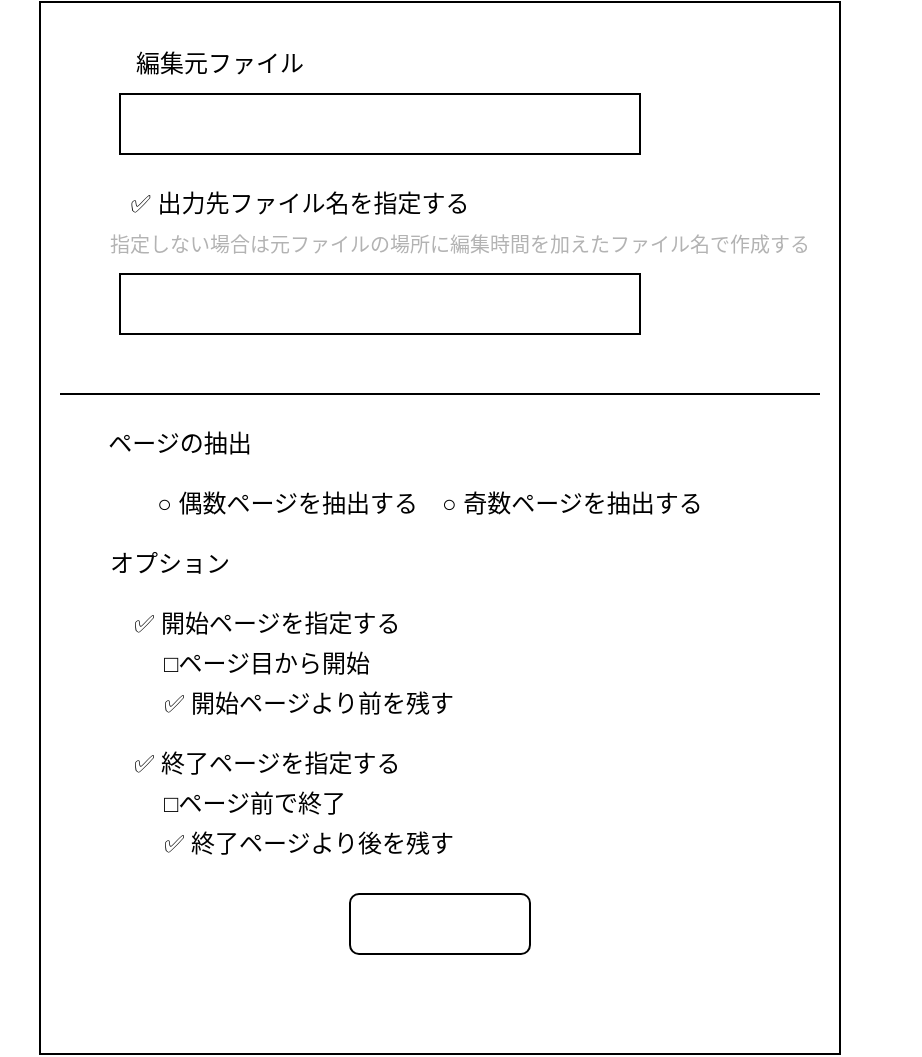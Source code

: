 <mxfile>
    <diagram id="GOMjZC-umIdH6OiZ7hCN" name="ページ1">
        <mxGraphModel dx="445" dy="1080" grid="1" gridSize="10" guides="1" tooltips="1" connect="1" arrows="1" fold="1" page="1" pageScale="1" pageWidth="1169" pageHeight="827" math="0" shadow="0">
            <root>
                <mxCell id="0"/>
                <mxCell id="1" parent="0"/>
                <mxCell id="2" value="" style="rounded=0;whiteSpace=wrap;html=1;fillColor=none;" vertex="1" parent="1">
                    <mxGeometry x="400" y="214" width="400" height="526" as="geometry"/>
                </mxCell>
                <mxCell id="3" value="" style="rounded=0;whiteSpace=wrap;html=1;fillColor=none;" vertex="1" parent="1">
                    <mxGeometry x="440" y="260" width="260" height="30" as="geometry"/>
                </mxCell>
                <mxCell id="4" value="" style="rounded=0;whiteSpace=wrap;html=1;fillColor=none;" vertex="1" parent="1">
                    <mxGeometry x="440" y="350" width="260" height="30" as="geometry"/>
                </mxCell>
                <mxCell id="5" value="編集元ファイル" style="text;html=1;strokeColor=none;fillColor=none;align=center;verticalAlign=middle;whiteSpace=wrap;rounded=0;" vertex="1" parent="1">
                    <mxGeometry x="430" y="230" width="120" height="30" as="geometry"/>
                </mxCell>
                <mxCell id="6" value="✅ 出力先ファイル名を指定する" style="text;html=1;strokeColor=none;fillColor=none;align=center;verticalAlign=middle;whiteSpace=wrap;rounded=0;" vertex="1" parent="1">
                    <mxGeometry x="420" y="300" width="220" height="30" as="geometry"/>
                </mxCell>
                <mxCell id="7" value="○ 偶数ページを抽出する　○ 奇数ページを抽出する" style="text;html=1;strokeColor=none;fillColor=none;align=center;verticalAlign=middle;whiteSpace=wrap;rounded=0;" vertex="1" parent="1">
                    <mxGeometry x="420" y="450" width="350" height="30" as="geometry"/>
                </mxCell>
                <mxCell id="8" value="" style="endArrow=none;html=1;" edge="1" parent="1">
                    <mxGeometry width="50" height="50" relative="1" as="geometry">
                        <mxPoint x="410" y="410" as="sourcePoint"/>
                        <mxPoint x="790" y="410" as="targetPoint"/>
                    </mxGeometry>
                </mxCell>
                <mxCell id="9" value="オプション" style="text;html=1;strokeColor=none;fillColor=none;align=center;verticalAlign=middle;whiteSpace=wrap;rounded=0;" vertex="1" parent="1">
                    <mxGeometry x="420" y="480" width="90" height="30" as="geometry"/>
                </mxCell>
                <mxCell id="10" value="ページの抽出" style="text;html=1;strokeColor=none;fillColor=none;align=center;verticalAlign=middle;whiteSpace=wrap;rounded=0;" vertex="1" parent="1">
                    <mxGeometry x="420" y="420" width="100" height="30" as="geometry"/>
                </mxCell>
                <mxCell id="11" value="✅ 開始ページを指定する" style="text;html=1;strokeColor=none;fillColor=none;align=left;verticalAlign=middle;whiteSpace=wrap;rounded=0;" vertex="1" parent="1">
                    <mxGeometry x="445" y="510" width="170" height="30" as="geometry"/>
                </mxCell>
                <mxCell id="12" value="指定しない場合は元ファイルの場所に編集時間を加えたファイル名で作成する" style="text;html=1;strokeColor=none;fillColor=none;align=center;verticalAlign=middle;whiteSpace=wrap;rounded=0;fontColor=#B3B3B3;fontSize=10;" vertex="1" parent="1">
                    <mxGeometry x="380" y="320" width="460" height="30" as="geometry"/>
                </mxCell>
                <mxCell id="16" value="✅ 開始ページより前を残す" style="text;html=1;strokeColor=none;fillColor=none;align=left;verticalAlign=middle;whiteSpace=wrap;rounded=0;" vertex="1" parent="1">
                    <mxGeometry x="460" y="550" width="175" height="30" as="geometry"/>
                </mxCell>
                <mxCell id="17" value="✅ 終了ページを指定する" style="text;html=1;strokeColor=none;fillColor=none;align=left;verticalAlign=middle;whiteSpace=wrap;rounded=0;" vertex="1" parent="1">
                    <mxGeometry x="445" y="580" width="185" height="30" as="geometry"/>
                </mxCell>
                <mxCell id="18" value="✅ 終了ページより後を残す" style="text;html=1;strokeColor=none;fillColor=none;align=left;verticalAlign=middle;whiteSpace=wrap;rounded=0;" vertex="1" parent="1">
                    <mxGeometry x="460" y="620" width="175" height="30" as="geometry"/>
                </mxCell>
                <mxCell id="22" value="□ページ目から開始" style="text;html=1;strokeColor=none;fillColor=none;align=left;verticalAlign=middle;whiteSpace=wrap;rounded=0;" vertex="1" parent="1">
                    <mxGeometry x="460" y="530" width="175" height="30" as="geometry"/>
                </mxCell>
                <mxCell id="23" value="□ページ前で終了" style="text;html=1;strokeColor=none;fillColor=none;align=left;verticalAlign=middle;whiteSpace=wrap;rounded=0;" vertex="1" parent="1">
                    <mxGeometry x="460" y="600" width="175" height="30" as="geometry"/>
                </mxCell>
                <mxCell id="24" value="&lt;font color=&quot;#ffffff&quot; style=&quot;font-size: 12px;&quot;&gt;システムメッセージ&lt;/font&gt;" style="text;html=1;strokeColor=none;fillColor=none;align=center;verticalAlign=middle;whiteSpace=wrap;rounded=0;fontSize=10;fontColor=#B3B3B3;" vertex="1" parent="1">
                    <mxGeometry x="447.5" y="700" width="305" height="30" as="geometry"/>
                </mxCell>
                <mxCell id="25" value="作成" style="rounded=1;whiteSpace=wrap;html=1;fontSize=12;fontColor=#FFFFFF;fillColor=none;" vertex="1" parent="1">
                    <mxGeometry x="555" y="660" width="90" height="30" as="geometry"/>
                </mxCell>
            </root>
        </mxGraphModel>
    </diagram>
</mxfile>
